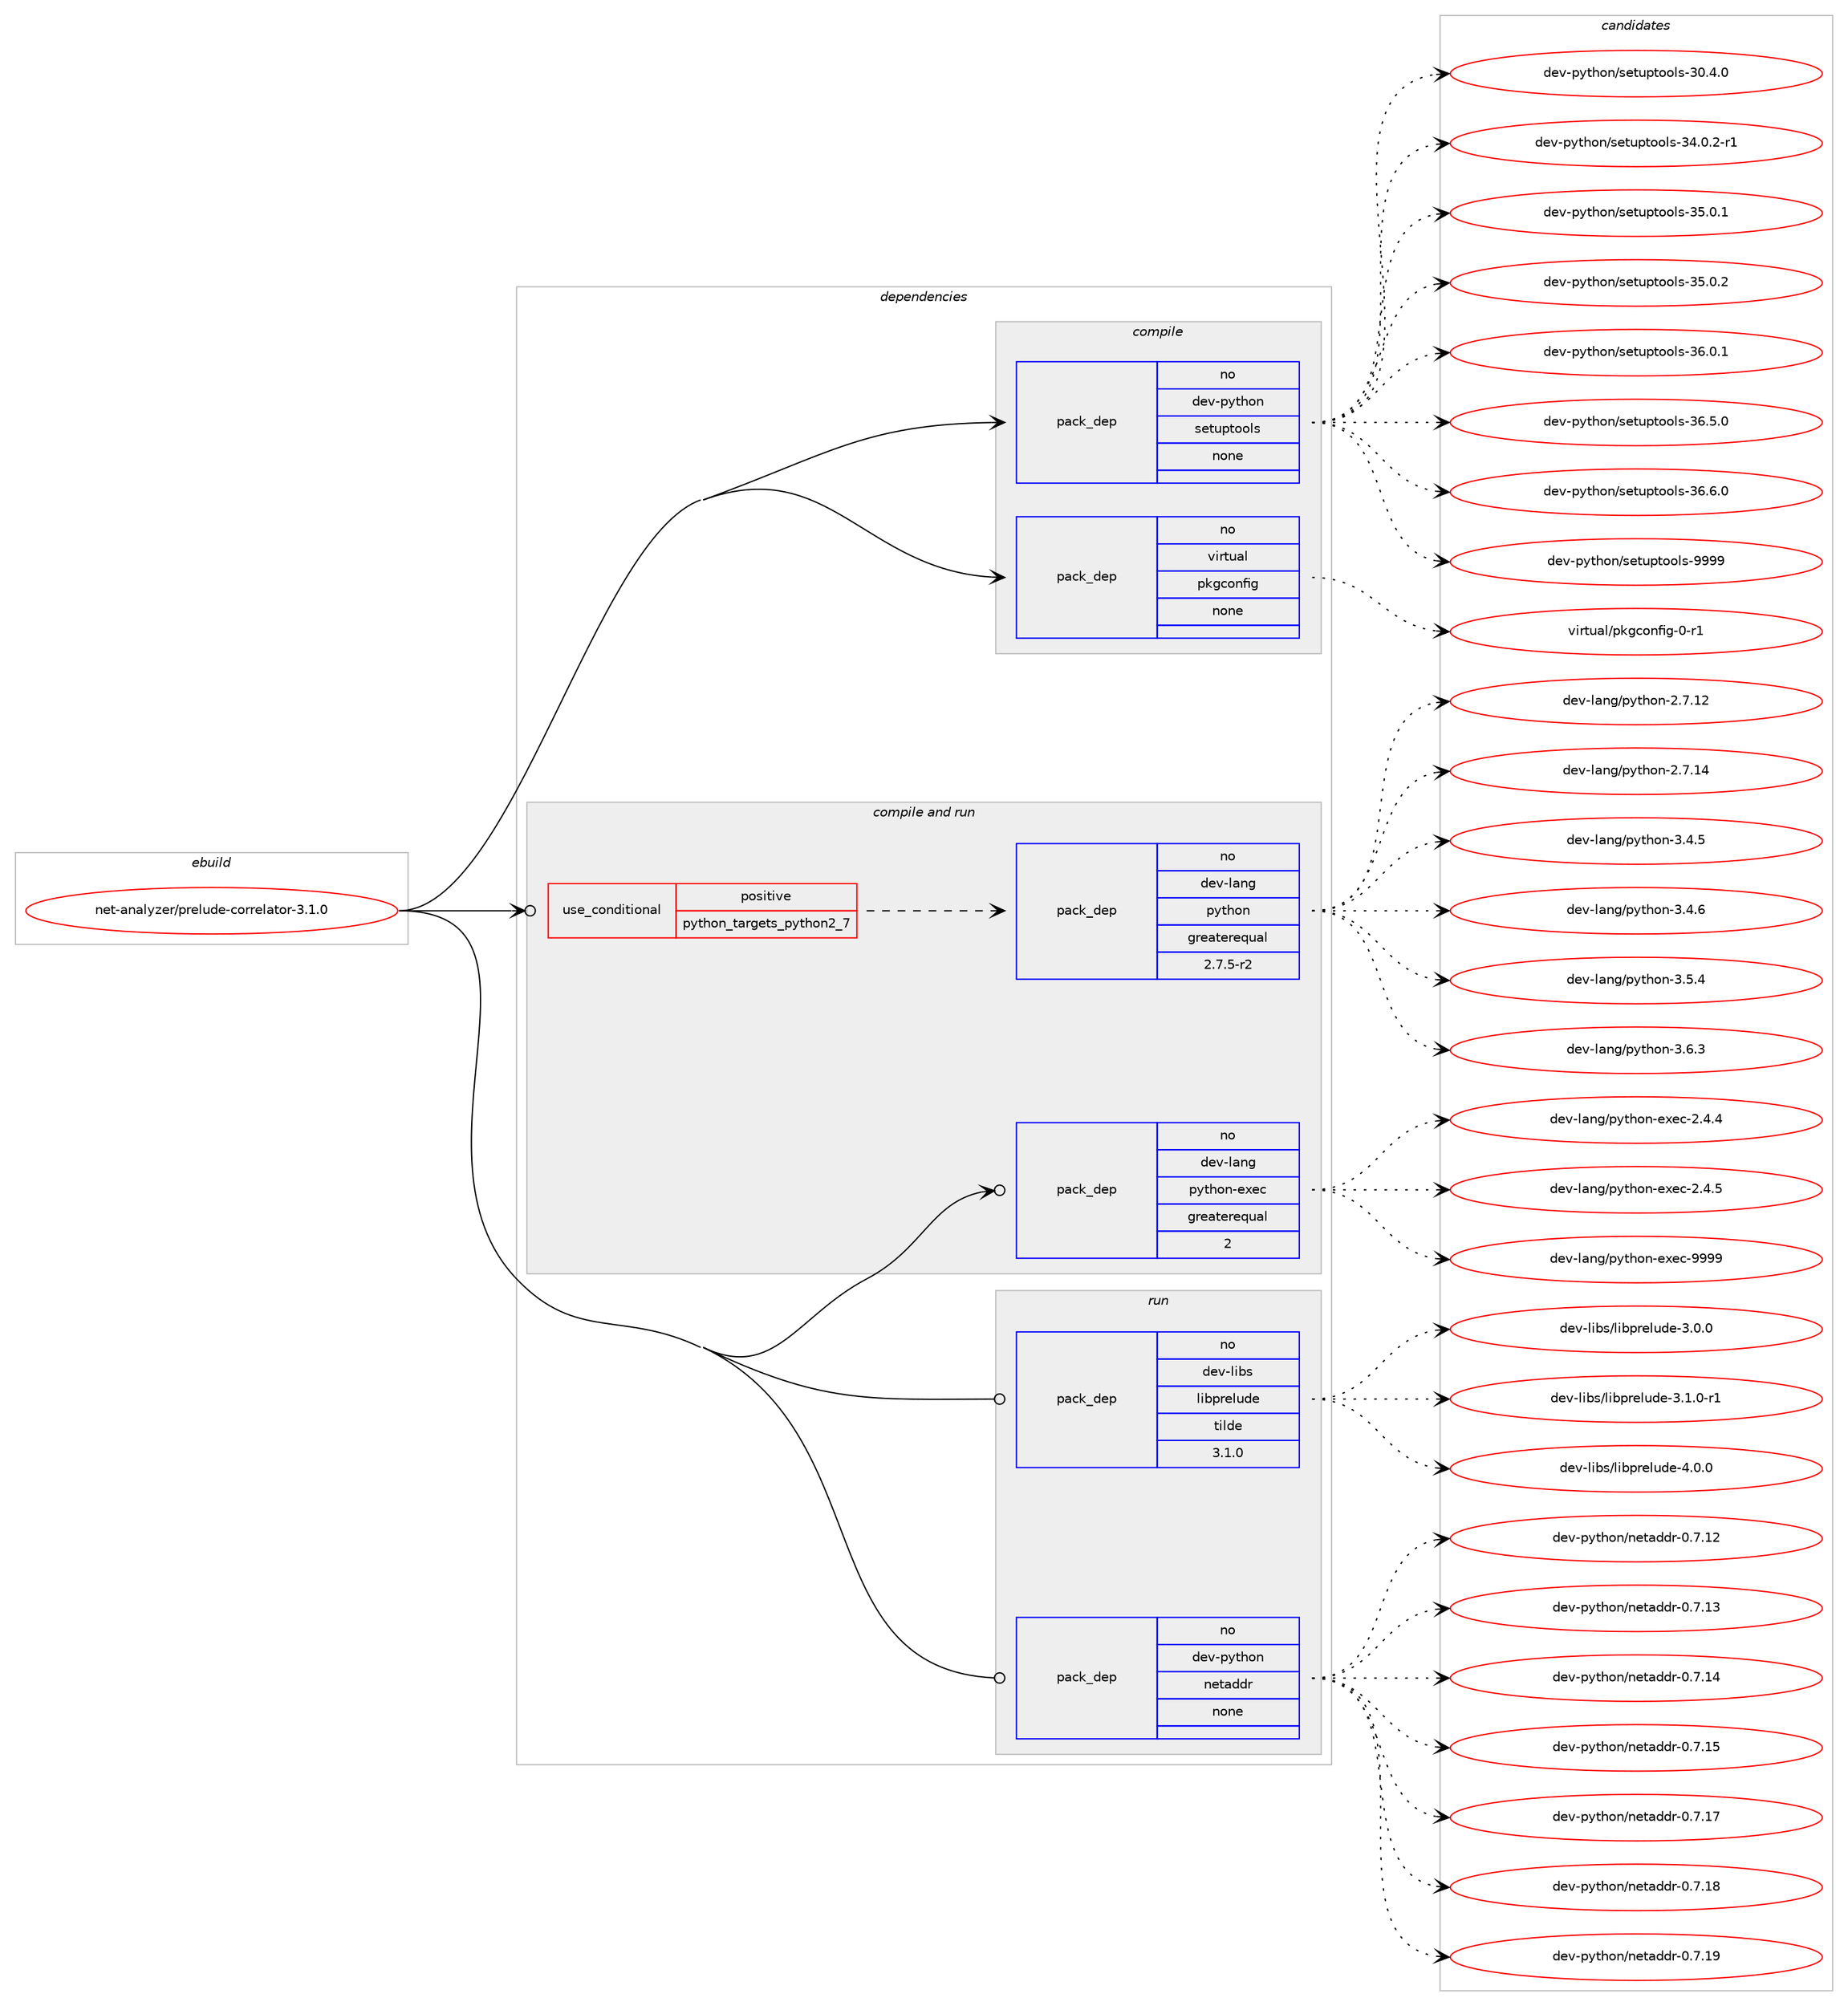 digraph prolog {

# *************
# Graph options
# *************

newrank=true;
concentrate=true;
compound=true;
graph [rankdir=LR,fontname=Helvetica,fontsize=10,ranksep=1.5];#, ranksep=2.5, nodesep=0.2];
edge  [arrowhead=vee];
node  [fontname=Helvetica,fontsize=10];

# **********
# The ebuild
# **********

subgraph cluster_leftcol {
color=gray;
rank=same;
label=<<i>ebuild</i>>;
id [label="net-analyzer/prelude-correlator-3.1.0", color=red, width=4, href="../net-analyzer/prelude-correlator-3.1.0.svg"];
}

# ****************
# The dependencies
# ****************

subgraph cluster_midcol {
color=gray;
label=<<i>dependencies</i>>;
subgraph cluster_compile {
fillcolor="#eeeeee";
style=filled;
label=<<i>compile</i>>;
subgraph pack296972 {
dependency402911 [label=<<TABLE BORDER="0" CELLBORDER="1" CELLSPACING="0" CELLPADDING="4" WIDTH="220"><TR><TD ROWSPAN="6" CELLPADDING="30">pack_dep</TD></TR><TR><TD WIDTH="110">no</TD></TR><TR><TD>dev-python</TD></TR><TR><TD>setuptools</TD></TR><TR><TD>none</TD></TR><TR><TD></TD></TR></TABLE>>, shape=none, color=blue];
}
id:e -> dependency402911:w [weight=20,style="solid",arrowhead="vee"];
subgraph pack296973 {
dependency402912 [label=<<TABLE BORDER="0" CELLBORDER="1" CELLSPACING="0" CELLPADDING="4" WIDTH="220"><TR><TD ROWSPAN="6" CELLPADDING="30">pack_dep</TD></TR><TR><TD WIDTH="110">no</TD></TR><TR><TD>virtual</TD></TR><TR><TD>pkgconfig</TD></TR><TR><TD>none</TD></TR><TR><TD></TD></TR></TABLE>>, shape=none, color=blue];
}
id:e -> dependency402912:w [weight=20,style="solid",arrowhead="vee"];
}
subgraph cluster_compileandrun {
fillcolor="#eeeeee";
style=filled;
label=<<i>compile and run</i>>;
subgraph cond99337 {
dependency402913 [label=<<TABLE BORDER="0" CELLBORDER="1" CELLSPACING="0" CELLPADDING="4"><TR><TD ROWSPAN="3" CELLPADDING="10">use_conditional</TD></TR><TR><TD>positive</TD></TR><TR><TD>python_targets_python2_7</TD></TR></TABLE>>, shape=none, color=red];
subgraph pack296974 {
dependency402914 [label=<<TABLE BORDER="0" CELLBORDER="1" CELLSPACING="0" CELLPADDING="4" WIDTH="220"><TR><TD ROWSPAN="6" CELLPADDING="30">pack_dep</TD></TR><TR><TD WIDTH="110">no</TD></TR><TR><TD>dev-lang</TD></TR><TR><TD>python</TD></TR><TR><TD>greaterequal</TD></TR><TR><TD>2.7.5-r2</TD></TR></TABLE>>, shape=none, color=blue];
}
dependency402913:e -> dependency402914:w [weight=20,style="dashed",arrowhead="vee"];
}
id:e -> dependency402913:w [weight=20,style="solid",arrowhead="odotvee"];
subgraph pack296975 {
dependency402915 [label=<<TABLE BORDER="0" CELLBORDER="1" CELLSPACING="0" CELLPADDING="4" WIDTH="220"><TR><TD ROWSPAN="6" CELLPADDING="30">pack_dep</TD></TR><TR><TD WIDTH="110">no</TD></TR><TR><TD>dev-lang</TD></TR><TR><TD>python-exec</TD></TR><TR><TD>greaterequal</TD></TR><TR><TD>2</TD></TR></TABLE>>, shape=none, color=blue];
}
id:e -> dependency402915:w [weight=20,style="solid",arrowhead="odotvee"];
}
subgraph cluster_run {
fillcolor="#eeeeee";
style=filled;
label=<<i>run</i>>;
subgraph pack296976 {
dependency402916 [label=<<TABLE BORDER="0" CELLBORDER="1" CELLSPACING="0" CELLPADDING="4" WIDTH="220"><TR><TD ROWSPAN="6" CELLPADDING="30">pack_dep</TD></TR><TR><TD WIDTH="110">no</TD></TR><TR><TD>dev-libs</TD></TR><TR><TD>libprelude</TD></TR><TR><TD>tilde</TD></TR><TR><TD>3.1.0</TD></TR></TABLE>>, shape=none, color=blue];
}
id:e -> dependency402916:w [weight=20,style="solid",arrowhead="odot"];
subgraph pack296977 {
dependency402917 [label=<<TABLE BORDER="0" CELLBORDER="1" CELLSPACING="0" CELLPADDING="4" WIDTH="220"><TR><TD ROWSPAN="6" CELLPADDING="30">pack_dep</TD></TR><TR><TD WIDTH="110">no</TD></TR><TR><TD>dev-python</TD></TR><TR><TD>netaddr</TD></TR><TR><TD>none</TD></TR><TR><TD></TD></TR></TABLE>>, shape=none, color=blue];
}
id:e -> dependency402917:w [weight=20,style="solid",arrowhead="odot"];
}
}

# **************
# The candidates
# **************

subgraph cluster_choices {
rank=same;
color=gray;
label=<<i>candidates</i>>;

subgraph choice296972 {
color=black;
nodesep=1;
choice100101118451121211161041111104711510111611711211611111110811545514846524648 [label="dev-python/setuptools-30.4.0", color=red, width=4,href="../dev-python/setuptools-30.4.0.svg"];
choice1001011184511212111610411111047115101116117112116111111108115455152464846504511449 [label="dev-python/setuptools-34.0.2-r1", color=red, width=4,href="../dev-python/setuptools-34.0.2-r1.svg"];
choice100101118451121211161041111104711510111611711211611111110811545515346484649 [label="dev-python/setuptools-35.0.1", color=red, width=4,href="../dev-python/setuptools-35.0.1.svg"];
choice100101118451121211161041111104711510111611711211611111110811545515346484650 [label="dev-python/setuptools-35.0.2", color=red, width=4,href="../dev-python/setuptools-35.0.2.svg"];
choice100101118451121211161041111104711510111611711211611111110811545515446484649 [label="dev-python/setuptools-36.0.1", color=red, width=4,href="../dev-python/setuptools-36.0.1.svg"];
choice100101118451121211161041111104711510111611711211611111110811545515446534648 [label="dev-python/setuptools-36.5.0", color=red, width=4,href="../dev-python/setuptools-36.5.0.svg"];
choice100101118451121211161041111104711510111611711211611111110811545515446544648 [label="dev-python/setuptools-36.6.0", color=red, width=4,href="../dev-python/setuptools-36.6.0.svg"];
choice10010111845112121116104111110471151011161171121161111111081154557575757 [label="dev-python/setuptools-9999", color=red, width=4,href="../dev-python/setuptools-9999.svg"];
dependency402911:e -> choice100101118451121211161041111104711510111611711211611111110811545514846524648:w [style=dotted,weight="100"];
dependency402911:e -> choice1001011184511212111610411111047115101116117112116111111108115455152464846504511449:w [style=dotted,weight="100"];
dependency402911:e -> choice100101118451121211161041111104711510111611711211611111110811545515346484649:w [style=dotted,weight="100"];
dependency402911:e -> choice100101118451121211161041111104711510111611711211611111110811545515346484650:w [style=dotted,weight="100"];
dependency402911:e -> choice100101118451121211161041111104711510111611711211611111110811545515446484649:w [style=dotted,weight="100"];
dependency402911:e -> choice100101118451121211161041111104711510111611711211611111110811545515446534648:w [style=dotted,weight="100"];
dependency402911:e -> choice100101118451121211161041111104711510111611711211611111110811545515446544648:w [style=dotted,weight="100"];
dependency402911:e -> choice10010111845112121116104111110471151011161171121161111111081154557575757:w [style=dotted,weight="100"];
}
subgraph choice296973 {
color=black;
nodesep=1;
choice11810511411611797108471121071039911111010210510345484511449 [label="virtual/pkgconfig-0-r1", color=red, width=4,href="../virtual/pkgconfig-0-r1.svg"];
dependency402912:e -> choice11810511411611797108471121071039911111010210510345484511449:w [style=dotted,weight="100"];
}
subgraph choice296974 {
color=black;
nodesep=1;
choice10010111845108971101034711212111610411111045504655464950 [label="dev-lang/python-2.7.12", color=red, width=4,href="../dev-lang/python-2.7.12.svg"];
choice10010111845108971101034711212111610411111045504655464952 [label="dev-lang/python-2.7.14", color=red, width=4,href="../dev-lang/python-2.7.14.svg"];
choice100101118451089711010347112121116104111110455146524653 [label="dev-lang/python-3.4.5", color=red, width=4,href="../dev-lang/python-3.4.5.svg"];
choice100101118451089711010347112121116104111110455146524654 [label="dev-lang/python-3.4.6", color=red, width=4,href="../dev-lang/python-3.4.6.svg"];
choice100101118451089711010347112121116104111110455146534652 [label="dev-lang/python-3.5.4", color=red, width=4,href="../dev-lang/python-3.5.4.svg"];
choice100101118451089711010347112121116104111110455146544651 [label="dev-lang/python-3.6.3", color=red, width=4,href="../dev-lang/python-3.6.3.svg"];
dependency402914:e -> choice10010111845108971101034711212111610411111045504655464950:w [style=dotted,weight="100"];
dependency402914:e -> choice10010111845108971101034711212111610411111045504655464952:w [style=dotted,weight="100"];
dependency402914:e -> choice100101118451089711010347112121116104111110455146524653:w [style=dotted,weight="100"];
dependency402914:e -> choice100101118451089711010347112121116104111110455146524654:w [style=dotted,weight="100"];
dependency402914:e -> choice100101118451089711010347112121116104111110455146534652:w [style=dotted,weight="100"];
dependency402914:e -> choice100101118451089711010347112121116104111110455146544651:w [style=dotted,weight="100"];
}
subgraph choice296975 {
color=black;
nodesep=1;
choice1001011184510897110103471121211161041111104510112010199455046524652 [label="dev-lang/python-exec-2.4.4", color=red, width=4,href="../dev-lang/python-exec-2.4.4.svg"];
choice1001011184510897110103471121211161041111104510112010199455046524653 [label="dev-lang/python-exec-2.4.5", color=red, width=4,href="../dev-lang/python-exec-2.4.5.svg"];
choice10010111845108971101034711212111610411111045101120101994557575757 [label="dev-lang/python-exec-9999", color=red, width=4,href="../dev-lang/python-exec-9999.svg"];
dependency402915:e -> choice1001011184510897110103471121211161041111104510112010199455046524652:w [style=dotted,weight="100"];
dependency402915:e -> choice1001011184510897110103471121211161041111104510112010199455046524653:w [style=dotted,weight="100"];
dependency402915:e -> choice10010111845108971101034711212111610411111045101120101994557575757:w [style=dotted,weight="100"];
}
subgraph choice296976 {
color=black;
nodesep=1;
choice10010111845108105981154710810598112114101108117100101455146484648 [label="dev-libs/libprelude-3.0.0", color=red, width=4,href="../dev-libs/libprelude-3.0.0.svg"];
choice100101118451081059811547108105981121141011081171001014551464946484511449 [label="dev-libs/libprelude-3.1.0-r1", color=red, width=4,href="../dev-libs/libprelude-3.1.0-r1.svg"];
choice10010111845108105981154710810598112114101108117100101455246484648 [label="dev-libs/libprelude-4.0.0", color=red, width=4,href="../dev-libs/libprelude-4.0.0.svg"];
dependency402916:e -> choice10010111845108105981154710810598112114101108117100101455146484648:w [style=dotted,weight="100"];
dependency402916:e -> choice100101118451081059811547108105981121141011081171001014551464946484511449:w [style=dotted,weight="100"];
dependency402916:e -> choice10010111845108105981154710810598112114101108117100101455246484648:w [style=dotted,weight="100"];
}
subgraph choice296977 {
color=black;
nodesep=1;
choice10010111845112121116104111110471101011169710010011445484655464950 [label="dev-python/netaddr-0.7.12", color=red, width=4,href="../dev-python/netaddr-0.7.12.svg"];
choice10010111845112121116104111110471101011169710010011445484655464951 [label="dev-python/netaddr-0.7.13", color=red, width=4,href="../dev-python/netaddr-0.7.13.svg"];
choice10010111845112121116104111110471101011169710010011445484655464952 [label="dev-python/netaddr-0.7.14", color=red, width=4,href="../dev-python/netaddr-0.7.14.svg"];
choice10010111845112121116104111110471101011169710010011445484655464953 [label="dev-python/netaddr-0.7.15", color=red, width=4,href="../dev-python/netaddr-0.7.15.svg"];
choice10010111845112121116104111110471101011169710010011445484655464955 [label="dev-python/netaddr-0.7.17", color=red, width=4,href="../dev-python/netaddr-0.7.17.svg"];
choice10010111845112121116104111110471101011169710010011445484655464956 [label="dev-python/netaddr-0.7.18", color=red, width=4,href="../dev-python/netaddr-0.7.18.svg"];
choice10010111845112121116104111110471101011169710010011445484655464957 [label="dev-python/netaddr-0.7.19", color=red, width=4,href="../dev-python/netaddr-0.7.19.svg"];
dependency402917:e -> choice10010111845112121116104111110471101011169710010011445484655464950:w [style=dotted,weight="100"];
dependency402917:e -> choice10010111845112121116104111110471101011169710010011445484655464951:w [style=dotted,weight="100"];
dependency402917:e -> choice10010111845112121116104111110471101011169710010011445484655464952:w [style=dotted,weight="100"];
dependency402917:e -> choice10010111845112121116104111110471101011169710010011445484655464953:w [style=dotted,weight="100"];
dependency402917:e -> choice10010111845112121116104111110471101011169710010011445484655464955:w [style=dotted,weight="100"];
dependency402917:e -> choice10010111845112121116104111110471101011169710010011445484655464956:w [style=dotted,weight="100"];
dependency402917:e -> choice10010111845112121116104111110471101011169710010011445484655464957:w [style=dotted,weight="100"];
}
}

}
